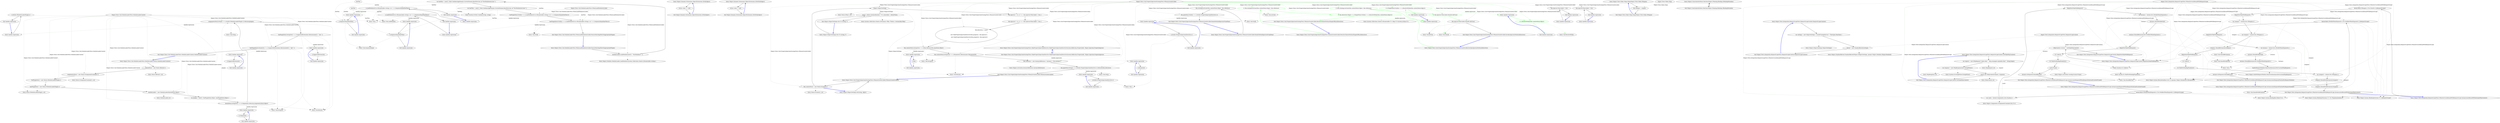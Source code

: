digraph  {
m2_45 [cluster="Unk.LoadModules", file="ModuleLoaderTests.cs", label="Entry Unk.LoadModules", span=""];
m2_49 [cluster="Unk.SequenceEqual", file="ModuleLoaderTests.cs", label="Entry Unk.SequenceEqual", span=""];
m2_25 [cluster="Unk.>", file="ModuleLoaderTests.cs", label="Entry Unk.>", span=""];
m2_14 [cluster="Mock<IModuleLoaderPlugin>.cstr", file="ModuleLoaderTests.cs", label="Entry Mock<IModuleLoaderPlugin>.cstr", span=""];
m2_15 [cluster="ModuleLoader.cstr", file="ModuleLoaderTests.cs", label="Entry ModuleLoader.cstr", span=""];
m2_39 [cluster="Ninject.Modules.ModuleLoader.LoadModules(System.Collections.Generic.IEnumerable<string>)", file="ModuleLoaderTests.cs", label="Entry Ninject.Modules.ModuleLoader.LoadModules(System.Collections.Generic.IEnumerable<string>)", span="49-49"];
m2_12 [cluster="Mock<IKernel>.cstr", file="ModuleLoaderTests.cs", label="Entry Mock<IKernel>.cstr", span=""];
m2_18 [cluster="Unk.Setup", file="ModuleLoaderTests.cs", label="Entry Unk.Setup", span=""];
m2_40 [cluster="System.IO.Path.Combine(string, string)", file="ModuleLoaderTests.cs", label="Entry System.IO.Path.Combine(string, string)", span="0-0"];
m2_16 [cluster="Unk.SetupGet", file="ModuleLoaderTests.cs", label="Entry Unk.SetupGet", span=""];
m2_13 [cluster="Mock<IComponentContainer>.cstr", file="ModuleLoaderTests.cs", label="Entry Mock<IComponentContainer>.cstr", span=""];
m2_17 [cluster="Unk.Returns", file="ModuleLoaderTests.cs", label="Entry Unk.Returns", span=""];
m2_32 [cluster="Ninject.Tests.Unit.ModuleLoaderTests.WhenLoadModulesIsCalled.PassesMatchingFilesToAppropriatePlugin()", file="ModuleLoaderTests.cs", label="Entry Ninject.Tests.Unit.ModuleLoaderTests.WhenLoadModulesIsCalled.PassesMatchingFilesToAppropriatePlugin()", span="39-39"];
m2_33 [cluster="Ninject.Tests.Unit.ModuleLoaderTests.WhenLoadModulesIsCalled.PassesMatchingFilesToAppropriatePlugin()", file="ModuleLoaderTests.cs", label="moduleLoader.LoadModules(new[] { ''TestModules/*'' })", span="41-41"];
m2_34 [cluster="Ninject.Tests.Unit.ModuleLoaderTests.WhenLoadModulesIsCalled.PassesMatchingFilesToAppropriatePlugin()", file="ModuleLoaderTests.cs", label="var fooFiles = new[] { Path.Combine(AppDomain.CurrentDomain.BaseDirectory, @''TestModules\test.foo'') }", span="43-43"];
m2_35 [cluster="Ninject.Tests.Unit.ModuleLoaderTests.WhenLoadModulesIsCalled.PassesMatchingFilesToAppropriatePlugin()", file="ModuleLoaderTests.cs", label="var barFiles = new[] { Path.Combine(AppDomain.CurrentDomain.BaseDirectory, @''TestModules\test.bar'') }", span="44-44"];
m2_36 [cluster="Ninject.Tests.Unit.ModuleLoaderTests.WhenLoadModulesIsCalled.PassesMatchingFilesToAppropriatePlugin()", file="ModuleLoaderTests.cs", label="fooPluginMock.Verify(x => x.LoadModules(It.Is<IEnumerable<string>>(e => e.SequenceEqual(fooFiles))))", span="46-46"];
m2_37 [cluster="Ninject.Tests.Unit.ModuleLoaderTests.WhenLoadModulesIsCalled.PassesMatchingFilesToAppropriatePlugin()", file="ModuleLoaderTests.cs", label="barPluginMock.Verify(x => x.LoadModules(It.Is<IEnumerable<string>>(e => e.SequenceEqual(barFiles))))", span="47-47"];
m2_38 [cluster="Ninject.Tests.Unit.ModuleLoaderTests.WhenLoadModulesIsCalled.PassesMatchingFilesToAppropriatePlugin()", file="ModuleLoaderTests.cs", label="Exit Ninject.Tests.Unit.ModuleLoaderTests.WhenLoadModulesIsCalled.PassesMatchingFilesToAppropriatePlugin()", span="39-39"];
m2_41 [cluster="Unk.Verify", file="ModuleLoaderTests.cs", label="Entry Unk.Verify", span=""];
m2_53 [cluster="lambda expression", file="ModuleLoaderTests.cs", label="Entry lambda expression", span="47-47"];
m2_19 [cluster="lambda expression", file="ModuleLoaderTests.cs", label="Entry lambda expression", span="29-29"];
m2_22 [cluster="lambda expression", file="ModuleLoaderTests.cs", label="Entry lambda expression", span="30-30"];
m2_26 [cluster="lambda expression", file="ModuleLoaderTests.cs", label="Entry lambda expression", span="31-31"];
m2_29 [cluster="lambda expression", file="ModuleLoaderTests.cs", label="Entry lambda expression", span="32-32"];
m2_20 [cluster="lambda expression", file="ModuleLoaderTests.cs", label="x.Components", span="29-29"];
m2_21 [cluster="lambda expression", file="ModuleLoaderTests.cs", label="Exit lambda expression", span="29-29"];
m2_23 [cluster="lambda expression", file="ModuleLoaderTests.cs", label="x.GetAll<IModuleLoaderPlugin>()", span="30-30"];
m2_24 [cluster="lambda expression", file="ModuleLoaderTests.cs", label="Exit lambda expression", span="30-30"];
m2_27 [cluster="lambda expression", file="ModuleLoaderTests.cs", label="x.SupportedExtensions", span="31-31"];
m2_28 [cluster="lambda expression", file="ModuleLoaderTests.cs", label="Exit lambda expression", span="31-31"];
m2_30 [cluster="lambda expression", file="ModuleLoaderTests.cs", label="x.SupportedExtensions", span="32-32"];
m2_31 [cluster="lambda expression", file="ModuleLoaderTests.cs", label="Exit lambda expression", span="32-32"];
m2_43 [cluster="lambda expression", file="ModuleLoaderTests.cs", label="x.LoadModules(It.Is<IEnumerable<string>>(e => e.SequenceEqual(fooFiles)))", span="46-46"];
m2_47 [cluster="lambda expression", file="ModuleLoaderTests.cs", label="e.SequenceEqual(fooFiles)", span="46-46"];
m2_51 [cluster="lambda expression", file="ModuleLoaderTests.cs", label="x.LoadModules(It.Is<IEnumerable<string>>(e => e.SequenceEqual(barFiles)))", span="47-47"];
m2_54 [cluster="lambda expression", file="ModuleLoaderTests.cs", label="e.SequenceEqual(barFiles)", span="47-47"];
m2_42 [cluster="lambda expression", file="ModuleLoaderTests.cs", label="Entry lambda expression", span="46-46"];
m2_50 [cluster="lambda expression", file="ModuleLoaderTests.cs", label="Entry lambda expression", span="47-47"];
m2_44 [cluster="lambda expression", file="ModuleLoaderTests.cs", label="Exit lambda expression", span="46-46"];
m2_46 [cluster="lambda expression", file="ModuleLoaderTests.cs", label="Entry lambda expression", span="46-46"];
m2_48 [cluster="lambda expression", file="ModuleLoaderTests.cs", label="Exit lambda expression", span="46-46"];
m2_52 [cluster="lambda expression", file="ModuleLoaderTests.cs", label="Exit lambda expression", span="47-47"];
m2_55 [cluster="lambda expression", file="ModuleLoaderTests.cs", label="Exit lambda expression", span="47-47"];
m2_0 [cluster="Ninject.Tests.Unit.ModuleLoaderTests.ModuleLoaderContext.ModuleLoaderContext()", file="ModuleLoaderTests.cs", label="Entry Ninject.Tests.Unit.ModuleLoaderTests.ModuleLoaderContext.ModuleLoaderContext()", span="19-19"];
m2_1 [cluster="Ninject.Tests.Unit.ModuleLoaderTests.ModuleLoaderContext.ModuleLoaderContext()", file="ModuleLoaderTests.cs", label="kernelMock = new Mock<IKernel>()", span="21-21"];
m2_2 [cluster="Ninject.Tests.Unit.ModuleLoaderTests.ModuleLoaderContext.ModuleLoaderContext()", file="ModuleLoaderTests.cs", label="componentsMock = new Mock<IComponentContainer>()", span="22-22"];
m2_3 [cluster="Ninject.Tests.Unit.ModuleLoaderTests.ModuleLoaderContext.ModuleLoaderContext()", file="ModuleLoaderTests.cs", label="fooPluginMock = new Mock<IModuleLoaderPlugin>()", span="23-23"];
m2_4 [cluster="Ninject.Tests.Unit.ModuleLoaderTests.ModuleLoaderContext.ModuleLoaderContext()", file="ModuleLoaderTests.cs", label="barPluginMock = new Mock<IModuleLoaderPlugin>()", span="24-24"];
m2_5 [cluster="Ninject.Tests.Unit.ModuleLoaderTests.ModuleLoaderContext.ModuleLoaderContext()", file="ModuleLoaderTests.cs", label="moduleLoader = new ModuleLoader(kernelMock.Object)", span="25-25"];
m2_6 [cluster="Ninject.Tests.Unit.ModuleLoaderTests.ModuleLoaderContext.ModuleLoaderContext()", file="ModuleLoaderTests.cs", label="var plugins = new[] { fooPluginMock.Object, barPluginMock.Object }", span="27-27"];
m2_7 [cluster="Ninject.Tests.Unit.ModuleLoaderTests.ModuleLoaderContext.ModuleLoaderContext()", file="ModuleLoaderTests.cs", label="kernelMock.SetupGet(x => x.Components).Returns(componentsMock.Object)", span="29-29"];
m2_8 [cluster="Ninject.Tests.Unit.ModuleLoaderTests.ModuleLoaderContext.ModuleLoaderContext()", file="ModuleLoaderTests.cs", label="componentsMock.Setup(x => x.GetAll<IModuleLoaderPlugin>()).Returns(plugins)", span="30-30"];
m2_9 [cluster="Ninject.Tests.Unit.ModuleLoaderTests.ModuleLoaderContext.ModuleLoaderContext()", file="ModuleLoaderTests.cs", label="fooPluginMock.SetupGet(x => x.SupportedExtensions).Returns(new[] { ''.foo'' })", span="31-31"];
m2_10 [cluster="Ninject.Tests.Unit.ModuleLoaderTests.ModuleLoaderContext.ModuleLoaderContext()", file="ModuleLoaderTests.cs", label="barPluginMock.SetupGet(x => x.SupportedExtensions).Returns(new[] { ''.bar'' })", span="32-32"];
m2_11 [cluster="Ninject.Tests.Unit.ModuleLoaderTests.ModuleLoaderContext.ModuleLoaderContext()", file="ModuleLoaderTests.cs", label="Exit Ninject.Tests.Unit.ModuleLoaderTests.ModuleLoaderContext.ModuleLoaderContext()", span="19-19"];
m2_56 [file="ModuleLoaderTests.cs", label="Ninject.Tests.Unit.ModuleLoaderTests.ModuleLoaderContext", span=""];
m2_57 [file="ModuleLoaderTests.cs", label="Ninject.Tests.Unit.ModuleLoaderTests.WhenLoadModulesIsCalled", span=""];
m2_58 [file="ModuleLoaderTests.cs", label=fooFiles, span=""];
m2_59 [file="ModuleLoaderTests.cs", label=barFiles, span=""];
m3_3 [cluster="Ninject.Dynamic.Extensions.ObjectExtensions.IsNull(object)", file="ModuleLoadingTests.cs", label="Entry Ninject.Dynamic.Extensions.ObjectExtensions.IsNull(object)", span="26-26"];
m3_4 [cluster="Ninject.Dynamic.Extensions.ObjectExtensions.IsNull(object)", file="ModuleLoadingTests.cs", label="return value == null;", span="28-28"];
m3_5 [cluster="Ninject.Dynamic.Extensions.ObjectExtensions.IsNull(object)", file="ModuleLoadingTests.cs", label="Exit Ninject.Dynamic.Extensions.ObjectExtensions.IsNull(object)", span="26-26"];
m3_0 [cluster="Ninject.Dynamic.Extensions.ObjectExtensions.IsNotNull(object)", file="ModuleLoadingTests.cs", label="Entry Ninject.Dynamic.Extensions.ObjectExtensions.IsNotNull(object)", span="14-14"];
m3_1 [cluster="Ninject.Dynamic.Extensions.ObjectExtensions.IsNotNull(object)", file="ModuleLoadingTests.cs", label="return value != null;", span="16-16"];
m3_2 [cluster="Ninject.Dynamic.Extensions.ObjectExtensions.IsNotNull(object)", file="ModuleLoadingTests.cs", label="Exit Ninject.Dynamic.Extensions.ObjectExtensions.IsNotNull(object)", span="14-14"];
m4_17 [cluster="Mock<IPlan>.cstr", file="NinjectSettings.cs", label="Entry Mock<IPlan>.cstr", span=""];
m4_18 [cluster="Ninject.Tests.Unit.PropertyInjectionStrategyTests.FakePropertyInjectionDirective.FakePropertyInjectionDirective(System.Reflection.PropertyInfo, Ninject.Injection.PropertyInjector)", file="NinjectSettings.cs", label="Entry Ninject.Tests.Unit.PropertyInjectionStrategyTests.FakePropertyInjectionDirective.FakePropertyInjectionDirective(System.Reflection.PropertyInfo, Ninject.Injection.PropertyInjector)", span="91-91"];
m4_67 [cluster="Ninject.Tests.Unit.PropertyInjectionStrategyTests.FakePropertyInjectionDirective.FakePropertyInjectionDirective(System.Reflection.PropertyInfo, Ninject.Injection.PropertyInjector)", file="NinjectSettings.cs", label="Exit Ninject.Tests.Unit.PropertyInjectionStrategyTests.FakePropertyInjectionDirective.FakePropertyInjectionDirective(System.Reflection.PropertyInfo, Ninject.Injection.PropertyInjector)", span="91-91"];
m4_0 [cluster="Ninject.NinjectSettings.Get<T>(string, T)", file="NinjectSettings.cs", label="Entry Ninject.NinjectSettings.Get<T>(string, T)", span="89-89"];
m4_1 [cluster="Ninject.NinjectSettings.Get<T>(string, T)", file="NinjectSettings.cs", label="return _values.ContainsKey(key) ? (T)_values[key] : defaultValue;", span="91-91"];
m4_2 [cluster="Ninject.NinjectSettings.Get<T>(string, T)", file="NinjectSettings.cs", label="Exit Ninject.NinjectSettings.Get<T>(string, T)", span="89-89"];
m4_16 [cluster="Mock<IContext>.cstr", file="NinjectSettings.cs", label="Entry Mock<IContext>.cstr", span=""];
m4_65 [cluster="Unk.Should", file="NinjectSettings.cs", label="Entry Unk.Should", span=""];
m4_3 [cluster="System.Collections.Generic.Dictionary<TKey, TValue>.ContainsKey(TKey)", file="NinjectSettings.cs", label="Entry System.Collections.Generic.Dictionary<TKey, TValue>.ContainsKey(TKey)", span="0-0"];
m4_38 [cluster="Unk.>", file="NinjectSettings.cs", label="Entry Unk.>", span=""];
m4_39 [cluster="Ninject.Tests.Unit.PropertyInjectionStrategyTests.WhenActivateIsCalled.ReadsMethodInjectorsFromPlan()", file="NinjectSettings.cs", label="Entry Ninject.Tests.Unit.PropertyInjectionStrategyTests.WhenActivateIsCalled.ReadsMethodInjectorsFromPlan()", span="63-63"];
m4_40 [cluster="Ninject.Tests.Unit.PropertyInjectionStrategyTests.WhenActivateIsCalled.ReadsMethodInjectorsFromPlan()", file="NinjectSettings.cs", label="this.strategy.Activate(this.contextMock.Object, this.reference)", span="65-65"];
m4_41 [cluster="Ninject.Tests.Unit.PropertyInjectionStrategyTests.WhenActivateIsCalled.ReadsMethodInjectorsFromPlan()", file="NinjectSettings.cs", label="this.planMock.Verify(x => x.GetAll<PropertyInjectionDirective>())", span="67-67"];
m4_42 [cluster="Ninject.Tests.Unit.PropertyInjectionStrategyTests.WhenActivateIsCalled.ReadsMethodInjectorsFromPlan()", file="NinjectSettings.cs", label="Exit Ninject.Tests.Unit.PropertyInjectionStrategyTests.WhenActivateIsCalled.ReadsMethodInjectorsFromPlan()", span="63-63"];
m4_52 [cluster="System.Collections.Generic.IEnumerable<T>.Map<T>(System.Action<T>)", file="NinjectSettings.cs", label="Entry System.Collections.Generic.IEnumerable<T>.Map<T>(System.Action<T>)", span="8-8"];
m4_4 [cluster="Ninject.NinjectSettings.Set(string, object)", file="NinjectSettings.cs", label="Entry Ninject.NinjectSettings.Set(string, object)", span="99-99"];
m4_5 [cluster="Ninject.Tests.Unit.PropertyInjectionStrategyTests.WhenActivateIsCalled.WhenActivateIsCalled()", file="NinjectSettings.cs", label="Entry Ninject.Tests.Unit.PropertyInjectionStrategyTests.WhenActivateIsCalled.WhenActivateIsCalled()", span="41-41"];
m4_6 [cluster="Ninject.Tests.Unit.PropertyInjectionStrategyTests.WhenActivateIsCalled.WhenActivateIsCalled()", file="NinjectSettings.cs", label="this.contextMock = new Mock<IContext>()", span="43-43"];
m4_43 [cluster="Unk.Activate", file="NinjectSettings.cs", label="Entry Unk.Activate", span=""];
m4_22 [cluster="Unk.Setup", file="NinjectSettings.cs", label="Entry Unk.Setup", span=""];
m4_19 [cluster="Unk.SetupGet", file="NinjectSettings.cs", label="Entry Unk.SetupGet", span=""];
m4_21 [cluster="Ninject.Activation.InstanceReference.InstanceReference()", file="NinjectSettings.cs", label="Entry Ninject.Activation.InstanceReference.InstanceReference()", span="16-16"];
m4_45 [cluster="lambda expression", file="NinjectSettings.cs", label="Entry lambda expression", span="67-67"];
m4_53 [cluster="lambda expression", file="NinjectSettings.cs", label="Entry lambda expression", span="75-75"];
m4_54 [cluster="lambda expression", color=green, community=0, file="NinjectSettings.cs", label="0: d.TargetMock.Verify(x => x.ResolveWithin(this.contextMock.Object))", span="75-75"];
m4_55 [cluster="lambda expression", file="NinjectSettings.cs", label="Exit lambda expression", span="75-75"];
m4_56 [cluster="lambda expression", file="NinjectSettings.cs", label="Entry lambda expression", span="75-75"];
m4_57 [cluster="lambda expression", color=green, community=0, file="NinjectSettings.cs", label="0: x.ResolveWithin(this.contextMock.Object)", span="75-75"];
m4_58 [cluster="lambda expression", file="NinjectSettings.cs", label="Exit lambda expression", span="75-75"];
m4_24 [cluster="lambda expression", file="NinjectSettings.cs", label="this.injector1WasCalled = true", span="45-45"];
m4_27 [cluster="lambda expression", file="NinjectSettings.cs", label="this.injector2WasCalled = true", span="46-46"];
m4_23 [cluster="lambda expression", file="NinjectSettings.cs", label="Entry lambda expression", span="45-45"];
m4_25 [cluster="lambda expression", file="NinjectSettings.cs", label="Exit lambda expression", span="45-45"];
m4_26 [cluster="lambda expression", file="NinjectSettings.cs", label="Entry lambda expression", span="46-46"];
m4_28 [cluster="lambda expression", file="NinjectSettings.cs", label="Exit lambda expression", span="46-46"];
m4_29 [cluster="lambda expression", file="NinjectSettings.cs", label="Entry lambda expression", span="54-54"];
m4_32 [cluster="lambda expression", file="NinjectSettings.cs", label="Entry lambda expression", span="55-55"];
m4_35 [cluster="lambda expression", file="NinjectSettings.cs", label="Entry lambda expression", span="59-59"];
m4_31 [cluster="lambda expression", file="NinjectSettings.cs", label="Exit lambda expression", span="54-54"];
m4_30 [cluster="lambda expression", file="NinjectSettings.cs", label="x.Plan", span="54-54"];
m4_34 [cluster="lambda expression", file="NinjectSettings.cs", label="Exit lambda expression", span="55-55"];
m4_33 [cluster="lambda expression", file="NinjectSettings.cs", label="x.Parameters", span="55-55"];
m4_37 [cluster="lambda expression", file="NinjectSettings.cs", label="Exit lambda expression", span="59-59"];
m4_36 [cluster="lambda expression", file="NinjectSettings.cs", label="x.GetAll<PropertyInjectionDirective>()", span="59-59"];
m4_46 [cluster="lambda expression", file="NinjectSettings.cs", label="x.GetAll<PropertyInjectionDirective>()", span="67-67"];
m4_47 [cluster="lambda expression", file="NinjectSettings.cs", label="Exit lambda expression", span="67-67"];
m4_48 [cluster="Ninject.Tests.Unit.PropertyInjectionStrategyTests.WhenActivateIsCalled.ResolvesValuesForEachTargetOfEachDirective()", file="NinjectSettings.cs", label="Entry Ninject.Tests.Unit.PropertyInjectionStrategyTests.WhenActivateIsCalled.ResolvesValuesForEachTargetOfEachDirective()", span="71-71"];
m4_49 [cluster="Ninject.Tests.Unit.PropertyInjectionStrategyTests.WhenActivateIsCalled.ResolvesValuesForEachTargetOfEachDirective()", color=green, community=0, file="NinjectSettings.cs", label="0: this.strategy.Activate(this.contextMock.Object, this.reference)", span="73-73"];
m4_50 [cluster="Ninject.Tests.Unit.PropertyInjectionStrategyTests.WhenActivateIsCalled.ResolvesValuesForEachTargetOfEachDirective()", color=green, community=0, file="NinjectSettings.cs", label="0: this.directives.Map(d => d.TargetMock.Verify(x => x.ResolveWithin(this.contextMock.Object)))", span="75-75"];
m4_51 [cluster="Ninject.Tests.Unit.PropertyInjectionStrategyTests.WhenActivateIsCalled.ResolvesValuesForEachTargetOfEachDirective()", file="NinjectSettings.cs", label="Exit Ninject.Tests.Unit.PropertyInjectionStrategyTests.WhenActivateIsCalled.ResolvesValuesForEachTargetOfEachDirective()", span="71-71"];
m4_66 [cluster="Unk.BeTrue", file="NinjectSettings.cs", label="Entry Unk.BeTrue", span=""];
m4_20 [cluster="Unk.Returns", file="NinjectSettings.cs", label="Entry Unk.Returns", span=""];
m4_60 [cluster="Ninject.Tests.Unit.PropertyInjectionStrategyTests.WhenActivateIsCalled.InvokesInjectorsForEachDirective()", file="NinjectSettings.cs", label="Entry Ninject.Tests.Unit.PropertyInjectionStrategyTests.WhenActivateIsCalled.InvokesInjectorsForEachDirective()", span="79-79"];
m4_61 [cluster="Ninject.Tests.Unit.PropertyInjectionStrategyTests.WhenActivateIsCalled.InvokesInjectorsForEachDirective()", color=green, community=0, file="NinjectSettings.cs", label="0: this.strategy.Activate(this.contextMock.Object, this.reference)", span="81-81"];
m4_62 [cluster="Ninject.Tests.Unit.PropertyInjectionStrategyTests.WhenActivateIsCalled.InvokesInjectorsForEachDirective()", color=green, community=0, file="NinjectSettings.cs", label="0: this.injector1WasCalled.Should().BeTrue()", span="82-82"];
m4_63 [cluster="Ninject.Tests.Unit.PropertyInjectionStrategyTests.WhenActivateIsCalled.InvokesInjectorsForEachDirective()", file="NinjectSettings.cs", label="this.injector2WasCalled.Should().BeTrue()", span="83-83"];
m4_64 [cluster="Ninject.Tests.Unit.PropertyInjectionStrategyTests.WhenActivateIsCalled.InvokesInjectorsForEachDirective()", file="NinjectSettings.cs", label="Exit Ninject.Tests.Unit.PropertyInjectionStrategyTests.WhenActivateIsCalled.InvokesInjectorsForEachDirective()", span="79-79"];
m4_59 [cluster="Unk.ResolveWithin", file="NinjectSettings.cs", label="Entry Unk.ResolveWithin", span=""];
m4_44 [cluster="Unk.Verify", file="NinjectSettings.cs", label="Entry Unk.Verify", span=""];
m4_7 [cluster="Ninject.Tests.Unit.PropertyInjectionStrategyTests.WhenActivateIsCalled.WhenActivateIsCalled()", file="NinjectSettings.cs", label="Ninject.NinjectSettings", span=""];
m4_8 [cluster="Ninject.Tests.Unit.PropertyInjectionStrategyTests.WhenActivateIsCalled.WhenActivateIsCalled()", file="NinjectSettings.cs", label="this.injector1 = (x, y) => { this.injector1WasCalled = true; }", span="45-45"];
m4_9 [cluster="Ninject.Tests.Unit.PropertyInjectionStrategyTests.WhenActivateIsCalled.WhenActivateIsCalled()", file="NinjectSettings.cs", label="this.injector2 = (x, y) => { this.injector2WasCalled = true; }", span="46-46"];
m4_10 [cluster="Ninject.Tests.Unit.PropertyInjectionStrategyTests.WhenActivateIsCalled.WhenActivateIsCalled()", file="NinjectSettings.cs", label="this.directives = new[]\r\n            {\r\n                new FakePropertyInjectionDirective(this.property1, this.injector1),\r\n                new FakePropertyInjectionDirective(this.property2, this.injector2)\r\n            }", span="48-52"];
m4_11 [cluster="Ninject.Tests.Unit.PropertyInjectionStrategyTests.WhenActivateIsCalled.WhenActivateIsCalled()", file="NinjectSettings.cs", label="this.contextMock.SetupGet(x => x.Plan).Returns(this.planMock.Object)", span="54-54"];
m4_12 [cluster="Ninject.Tests.Unit.PropertyInjectionStrategyTests.WhenActivateIsCalled.WhenActivateIsCalled()", file="NinjectSettings.cs", label="this.contextMock.SetupGet(x => x.Parameters).Returns(new IParameter[0])", span="55-55"];
m4_13 [cluster="Ninject.Tests.Unit.PropertyInjectionStrategyTests.WhenActivateIsCalled.WhenActivateIsCalled()", file="NinjectSettings.cs", label="this.reference = new InstanceReference { Instance = this.instance }", span="57-57"];
m4_14 [cluster="Ninject.Tests.Unit.PropertyInjectionStrategyTests.WhenActivateIsCalled.WhenActivateIsCalled()", file="NinjectSettings.cs", label="this.planMock.Setup(x => x.GetAll<PropertyInjectionDirective>()).Returns(this.directives)", span="59-59"];
m4_15 [cluster="Ninject.Tests.Unit.PropertyInjectionStrategyTests.WhenActivateIsCalled.WhenActivateIsCalled()", file="NinjectSettings.cs", label="Exit Ninject.Tests.Unit.PropertyInjectionStrategyTests.WhenActivateIsCalled.WhenActivateIsCalled()", span="41-41"];
m4_74 [file="NinjectSettings.cs", label="Ninject.Tests.Unit.PropertyInjectionStrategyTests.WhenActivateIsCalled", span=""];
m5_0 [cluster="Ninject.Tests.Fakes.Ninja.Ninja(Ninject.Tests.Fakes.IWeapon)", file="PropertyInjectionSelectorTests.cs", label="Entry Ninject.Tests.Fakes.Ninja.Ninja(Ninject.Tests.Fakes.IWeapon)", span="10-10"];
m5_1 [cluster="Ninject.Tests.Fakes.Ninja.Ninja(Ninject.Tests.Fakes.IWeapon)", file="PropertyInjectionSelectorTests.cs", label="this.Weapon = weapon", span="12-12"];
m5_2 [cluster="Ninject.Tests.Fakes.Ninja.Ninja(Ninject.Tests.Fakes.IWeapon)", file="PropertyInjectionSelectorTests.cs", label="Exit Ninject.Tests.Fakes.Ninja.Ninja(Ninject.Tests.Fakes.IWeapon)", span="10-10"];
m5_3 [file="PropertyInjectionSelectorTests.cs", label="Ninject.Tests.Fakes.Ninja", span=""];
m6_0 [cluster="Ninject.ConstraintAttribute.Matches(Ninject.Planning.Bindings.IBindingMetadata)", file="PropertyInjectionTests.cs", label="Entry Ninject.ConstraintAttribute.Matches(Ninject.Planning.Bindings.IBindingMetadata)", span="9-9"];
m6_1 [cluster="Ninject.ConstraintAttribute.Matches(Ninject.Planning.Bindings.IBindingMetadata)", file="PropertyInjectionTests.cs", label="Exit Ninject.ConstraintAttribute.Matches(Ninject.Planning.Bindings.IBindingMetadata)", span="9-9"];
m7_0 [cluster="Ninject.Tests.Integration.RequestScopeTests.RequestScopeContext.RequestScopeContext()", file="RequestScopeTests.cs", label="Entry Ninject.Tests.Integration.RequestScopeTests.RequestScopeContext.RequestScopeContext()", span="15-15"];
m7_1 [cluster="Ninject.Tests.Integration.RequestScopeTests.RequestScopeContext.RequestScopeContext()", file="RequestScopeTests.cs", label="var settings = new NinjectSettings { CachePruningInterval = TimeSpan.MaxValue }", span="17-17"];
m7_2 [cluster="Ninject.Tests.Integration.RequestScopeTests.RequestScopeContext.RequestScopeContext()", file="RequestScopeTests.cs", label="kernel = new StandardKernel(settings)", span="18-18"];
m7_3 [cluster="Ninject.Tests.Integration.RequestScopeTests.RequestScopeContext.RequestScopeContext()", file="RequestScopeTests.cs", label="Exit Ninject.Tests.Integration.RequestScopeTests.RequestScopeContext.RequestScopeContext()", span="15-15"];
m7_66 [cluster="Ninject.OnePerRequestModule.DeactivateInstancesForCurrentHttpRequest()", file="RequestScopeTests.cs", label="Entry Ninject.OnePerRequestModule.DeactivateInstancesForCurrentHttpRequest()", span="59-59"];
m7_17 [cluster="HttpContext.cstr", file="RequestScopeTests.cs", label="Entry HttpContext.cstr", span=""];
m7_9 [cluster="Ninject.Tests.Integration.RequestScopeTests.RequestScopeContext.GetFakeHttpContext()", file="RequestScopeTests.cs", label="Entry Ninject.Tests.Integration.RequestScopeTests.RequestScopeContext.GetFakeHttpContext()", span="26-26"];
m7_10 [cluster="Ninject.Tests.Integration.RequestScopeTests.RequestScopeContext.GetFakeHttpContext()", file="RequestScopeTests.cs", label="var request = new HttpRequest(''index.html'', ''http://example.org/index.html'', String.Empty)", span="28-28"];
m7_11 [cluster="Ninject.Tests.Integration.RequestScopeTests.RequestScopeContext.GetFakeHttpContext()", file="RequestScopeTests.cs", label="var response = new HttpResponse(new StringWriter())", span="29-29"];
m7_12 [cluster="Ninject.Tests.Integration.RequestScopeTests.RequestScopeContext.GetFakeHttpContext()", file="RequestScopeTests.cs", label="return new HttpContext(request, response);", span="30-30"];
m7_13 [cluster="Ninject.Tests.Integration.RequestScopeTests.RequestScopeContext.GetFakeHttpContext()", file="RequestScopeTests.cs", label="Exit Ninject.Tests.Integration.RequestScopeTests.RequestScopeContext.GetFakeHttpContext()", span="26-26"];
m7_39 [cluster="Ninject.Tests.Integration.RequestScopeTests.WhenServiceIsBoundWithRequestScope.InstancesAreDisposedWhenRequestEndsAndCacheIsPruned()", file="RequestScopeTests.cs", label="Entry Ninject.Tests.Integration.RequestScopeTests.WhenServiceIsBoundWithRequestScope.InstancesAreDisposedWhenRequestEndsAndCacheIsPruned()", span="60-60"];
m7_40 [cluster="Ninject.Tests.Integration.RequestScopeTests.WhenServiceIsBoundWithRequestScope.InstancesAreDisposedWhenRequestEndsAndCacheIsPruned()", file="RequestScopeTests.cs", label="kernel.Bind<INotifyWhenDisposed>().To<NotifiesWhenDisposed>().InRequestScope()", span="62-62"];
m7_41 [cluster="Ninject.Tests.Integration.RequestScopeTests.WhenServiceIsBoundWithRequestScope.InstancesAreDisposedWhenRequestEndsAndCacheIsPruned()", file="RequestScopeTests.cs", label="var cache = kernel.Components.Get<ICache>()", span="63-63"];
m7_42 [cluster="Ninject.Tests.Integration.RequestScopeTests.WhenServiceIsBoundWithRequestScope.InstancesAreDisposedWhenRequestEndsAndCacheIsPruned()", file="RequestScopeTests.cs", label="BeginNewFakeWebRequest()", span="65-65"];
m7_49 [cluster="Ninject.Tests.Integration.RequestScopeTests.WhenServiceIsBoundWithRequestScope.InstancesAreDisposedWhenRequestEndsAndCacheIsPruned()", file="RequestScopeTests.cs", label="cache.Prune()", span="77-77"];
m7_43 [cluster="Ninject.Tests.Integration.RequestScopeTests.WhenServiceIsBoundWithRequestScope.InstancesAreDisposedWhenRequestEndsAndCacheIsPruned()", file="RequestScopeTests.cs", label="var instance = kernel.Get<INotifyWhenDisposed>()", span="67-67"];
m7_44 [cluster="Ninject.Tests.Integration.RequestScopeTests.WhenServiceIsBoundWithRequestScope.InstancesAreDisposedWhenRequestEndsAndCacheIsPruned()", file="RequestScopeTests.cs", label="instance.ShouldNotBeNull()", span="69-69"];
m7_45 [cluster="Ninject.Tests.Integration.RequestScopeTests.WhenServiceIsBoundWithRequestScope.InstancesAreDisposedWhenRequestEndsAndCacheIsPruned()", file="RequestScopeTests.cs", label="instance.ShouldBeInstanceOf<NotifiesWhenDisposed>()", span="70-70"];
m7_50 [cluster="Ninject.Tests.Integration.RequestScopeTests.WhenServiceIsBoundWithRequestScope.InstancesAreDisposedWhenRequestEndsAndCacheIsPruned()", file="RequestScopeTests.cs", label="instance.IsDisposed.ShouldBeTrue()", span="79-79"];
m7_46 [cluster="Ninject.Tests.Integration.RequestScopeTests.WhenServiceIsBoundWithRequestScope.InstancesAreDisposedWhenRequestEndsAndCacheIsPruned()", file="RequestScopeTests.cs", label="BeginNewFakeWebRequest()", span="72-72"];
m7_47 [cluster="Ninject.Tests.Integration.RequestScopeTests.WhenServiceIsBoundWithRequestScope.InstancesAreDisposedWhenRequestEndsAndCacheIsPruned()", file="RequestScopeTests.cs", label="GC.Collect()", span="74-74"];
m7_48 [cluster="Ninject.Tests.Integration.RequestScopeTests.WhenServiceIsBoundWithRequestScope.InstancesAreDisposedWhenRequestEndsAndCacheIsPruned()", file="RequestScopeTests.cs", label="GC.WaitForPendingFinalizers()", span="75-75"];
m7_51 [cluster="Ninject.Tests.Integration.RequestScopeTests.WhenServiceIsBoundWithRequestScope.InstancesAreDisposedWhenRequestEndsAndCacheIsPruned()", file="RequestScopeTests.cs", label="Exit Ninject.Tests.Integration.RequestScopeTests.WhenServiceIsBoundWithRequestScope.InstancesAreDisposedWhenRequestEndsAndCacheIsPruned()", span="60-60"];
m7_54 [cluster="Unk.>", file="RequestScopeTests.cs", label="Entry Unk.>", span=""];
m7_33 [cluster="Ninject.Syntax.IBindingInSyntax<T>.InRequestScope()", file="RequestScopeTests.cs", label="Entry Ninject.Syntax.IBindingInSyntax<T>.InRequestScope()", span="183-183"];
m7_52 [cluster="Ninject.Components.IComponentContainer.Get<T>()", file="RequestScopeTests.cs", label="Entry Ninject.Components.IComponentContainer.Get<T>()", span="52-52"];
m7_31 [cluster="Ninject.Syntax.BindingRoot.Bind<T>()", file="RequestScopeTests.cs", label="Entry Ninject.Syntax.BindingRoot.Bind<T>()", span="27-27"];
m7_53 [cluster="Unk.ShouldNotBeNull", file="RequestScopeTests.cs", label="Entry Unk.ShouldNotBeNull", span=""];
m7_14 [cluster="HttpRequest.cstr", file="RequestScopeTests.cs", label="Entry HttpRequest.cstr", span=""];
m7_32 [cluster="Ninject.Syntax.IBindingToSyntax<T>.To<TImplementation>()", file="RequestScopeTests.cs", label="Entry Ninject.Syntax.IBindingToSyntax<T>.To<TImplementation>()", span="40-40"];
m7_15 [cluster="HttpResponse.cstr", file="RequestScopeTests.cs", label="Entry HttpResponse.cstr", span=""];
m7_57 [cluster="Ninject.Tests.Integration.RequestScopeTests.WhenServiceIsBoundWithRequestScope.InstancesAreDisposedViaOnePerRequestModule()", file="RequestScopeTests.cs", label="Entry Ninject.Tests.Integration.RequestScopeTests.WhenServiceIsBoundWithRequestScope.InstancesAreDisposedViaOnePerRequestModule()", span="83-83"];
m7_58 [cluster="Ninject.Tests.Integration.RequestScopeTests.WhenServiceIsBoundWithRequestScope.InstancesAreDisposedViaOnePerRequestModule()", file="RequestScopeTests.cs", label="kernel.Bind<INotifyWhenDisposed>().To<NotifiesWhenDisposed>().InRequestScope()", span="85-85"];
m7_59 [cluster="Ninject.Tests.Integration.RequestScopeTests.WhenServiceIsBoundWithRequestScope.InstancesAreDisposedViaOnePerRequestModule()", file="RequestScopeTests.cs", label="BeginNewFakeWebRequest()", span="87-87"];
m7_60 [cluster="Ninject.Tests.Integration.RequestScopeTests.WhenServiceIsBoundWithRequestScope.InstancesAreDisposedViaOnePerRequestModule()", file="RequestScopeTests.cs", label="var instance = kernel.Get<INotifyWhenDisposed>()", span="89-89"];
m7_61 [cluster="Ninject.Tests.Integration.RequestScopeTests.WhenServiceIsBoundWithRequestScope.InstancesAreDisposedViaOnePerRequestModule()", file="RequestScopeTests.cs", label="instance.ShouldNotBeNull()", span="91-91"];
m7_62 [cluster="Ninject.Tests.Integration.RequestScopeTests.WhenServiceIsBoundWithRequestScope.InstancesAreDisposedViaOnePerRequestModule()", file="RequestScopeTests.cs", label="instance.ShouldBeInstanceOf<NotifiesWhenDisposed>()", span="92-92"];
m7_64 [cluster="Ninject.Tests.Integration.RequestScopeTests.WhenServiceIsBoundWithRequestScope.InstancesAreDisposedViaOnePerRequestModule()", file="RequestScopeTests.cs", label="instance.IsDisposed.ShouldBeTrue()", span="96-96"];
m7_63 [cluster="Ninject.Tests.Integration.RequestScopeTests.WhenServiceIsBoundWithRequestScope.InstancesAreDisposedViaOnePerRequestModule()", file="RequestScopeTests.cs", label="OnePerRequestModule.DeactivateInstancesForCurrentHttpRequest()", span="94-94"];
m7_65 [cluster="Ninject.Tests.Integration.RequestScopeTests.WhenServiceIsBoundWithRequestScope.InstancesAreDisposedViaOnePerRequestModule()", file="RequestScopeTests.cs", label="Exit Ninject.Tests.Integration.RequestScopeTests.WhenServiceIsBoundWithRequestScope.InstancesAreDisposedViaOnePerRequestModule()", span="83-83"];
m7_5 [cluster="Ninject.StandardKernel.StandardKernel(Ninject.INinjectSettings, params Ninject.Modules.INinjectModule[])", file="RequestScopeTests.cs", label="Entry Ninject.StandardKernel.StandardKernel(Ninject.INinjectSettings, params Ninject.Modules.INinjectModule[])", span="43-43"];
m7_34 [cluster="Ninject.Syntax.IResolutionRoot.Get<T>(params Ninject.Parameters.IParameter[])", file="RequestScopeTests.cs", label="Entry Ninject.Syntax.IResolutionRoot.Get<T>(params Ninject.Parameters.IParameter[])", span="34-34"];
m7_35 [cluster="Unk.ShouldBeSameAs", file="RequestScopeTests.cs", label="Entry Unk.ShouldBeSameAs", span=""];
m7_38 [cluster="Unk.ShouldNotBeSameAs", file="RequestScopeTests.cs", label="Entry Unk.ShouldNotBeSameAs", span=""];
m7_37 [cluster="System.GC.WaitForPendingFinalizers()", file="RequestScopeTests.cs", label="Entry System.GC.WaitForPendingFinalizers()", span="0-0"];
m7_36 [cluster="System.GC.Collect()", file="RequestScopeTests.cs", label="Entry System.GC.Collect()", span="0-0"];
m7_18 [cluster="Ninject.Tests.Integration.RequestScopeTests.WhenServiceIsBoundWithRequestScope.InstancesAreReusedWithinSameHttpContext()", file="RequestScopeTests.cs", label="Entry Ninject.Tests.Integration.RequestScopeTests.WhenServiceIsBoundWithRequestScope.InstancesAreReusedWithinSameHttpContext()", span="37-37"];
m7_19 [cluster="Ninject.Tests.Integration.RequestScopeTests.WhenServiceIsBoundWithRequestScope.InstancesAreReusedWithinSameHttpContext()", file="RequestScopeTests.cs", label="kernel.Bind<IWeapon>().To<Sword>().InRequestScope()", span="39-39"];
m7_20 [cluster="Ninject.Tests.Integration.RequestScopeTests.WhenServiceIsBoundWithRequestScope.InstancesAreReusedWithinSameHttpContext()", file="RequestScopeTests.cs", label="BeginNewFakeWebRequest()", span="41-41"];
m7_21 [cluster="Ninject.Tests.Integration.RequestScopeTests.WhenServiceIsBoundWithRequestScope.InstancesAreReusedWithinSameHttpContext()", file="RequestScopeTests.cs", label="var weapon1 = kernel.Get<IWeapon>()", span="43-43"];
m7_22 [cluster="Ninject.Tests.Integration.RequestScopeTests.WhenServiceIsBoundWithRequestScope.InstancesAreReusedWithinSameHttpContext()", file="RequestScopeTests.cs", label="var weapon2 = kernel.Get<IWeapon>()", span="44-44"];
m7_23 [cluster="Ninject.Tests.Integration.RequestScopeTests.WhenServiceIsBoundWithRequestScope.InstancesAreReusedWithinSameHttpContext()", file="RequestScopeTests.cs", label="weapon1.ShouldBeSameAs(weapon2)", span="46-46"];
m7_28 [cluster="Ninject.Tests.Integration.RequestScopeTests.WhenServiceIsBoundWithRequestScope.InstancesAreReusedWithinSameHttpContext()", file="RequestScopeTests.cs", label="weapon3.ShouldNotBeSameAs(weapon1)", span="55-55"];
m7_29 [cluster="Ninject.Tests.Integration.RequestScopeTests.WhenServiceIsBoundWithRequestScope.InstancesAreReusedWithinSameHttpContext()", file="RequestScopeTests.cs", label="weapon3.ShouldNotBeSameAs(weapon2)", span="56-56"];
m7_24 [cluster="Ninject.Tests.Integration.RequestScopeTests.WhenServiceIsBoundWithRequestScope.InstancesAreReusedWithinSameHttpContext()", file="RequestScopeTests.cs", label="BeginNewFakeWebRequest()", span="48-48"];
m7_25 [cluster="Ninject.Tests.Integration.RequestScopeTests.WhenServiceIsBoundWithRequestScope.InstancesAreReusedWithinSameHttpContext()", file="RequestScopeTests.cs", label="GC.Collect()", span="50-50"];
m7_26 [cluster="Ninject.Tests.Integration.RequestScopeTests.WhenServiceIsBoundWithRequestScope.InstancesAreReusedWithinSameHttpContext()", file="RequestScopeTests.cs", label="GC.WaitForPendingFinalizers()", span="51-51"];
m7_27 [cluster="Ninject.Tests.Integration.RequestScopeTests.WhenServiceIsBoundWithRequestScope.InstancesAreReusedWithinSameHttpContext()", file="RequestScopeTests.cs", label="var weapon3 = kernel.Get<IWeapon>()", span="53-53"];
m7_30 [cluster="Ninject.Tests.Integration.RequestScopeTests.WhenServiceIsBoundWithRequestScope.InstancesAreReusedWithinSameHttpContext()", file="RequestScopeTests.cs", label="Exit Ninject.Tests.Integration.RequestScopeTests.WhenServiceIsBoundWithRequestScope.InstancesAreReusedWithinSameHttpContext()", span="37-37"];
m7_16 [cluster="System.IO.StringWriter.StringWriter()", file="RequestScopeTests.cs", label="Entry System.IO.StringWriter.StringWriter()", span="0-0"];
m7_56 [cluster="Unk.ShouldBeTrue", file="RequestScopeTests.cs", label="Entry Unk.ShouldBeTrue", span=""];
m7_4 [cluster="Ninject.NinjectSettings.NinjectSettings()", file="RequestScopeTests.cs", label="Entry Ninject.NinjectSettings.NinjectSettings()", span="19-19"];
m7_55 [cluster="Ninject.Activation.Caching.ICache.Prune()", file="RequestScopeTests.cs", label="Entry Ninject.Activation.Caching.ICache.Prune()", span="50-50"];
m7_6 [cluster="Ninject.Tests.Integration.RequestScopeTests.RequestScopeContext.BeginNewFakeWebRequest()", file="RequestScopeTests.cs", label="Entry Ninject.Tests.Integration.RequestScopeTests.RequestScopeContext.BeginNewFakeWebRequest()", span="21-21"];
m7_7 [cluster="Ninject.Tests.Integration.RequestScopeTests.RequestScopeContext.BeginNewFakeWebRequest()", file="RequestScopeTests.cs", label="HttpContext.Current = GetFakeHttpContext()", span="23-23"];
m7_8 [cluster="Ninject.Tests.Integration.RequestScopeTests.RequestScopeContext.BeginNewFakeWebRequest()", file="RequestScopeTests.cs", label="Exit Ninject.Tests.Integration.RequestScopeTests.RequestScopeContext.BeginNewFakeWebRequest()", span="21-21"];
m7_67 [file="RequestScopeTests.cs", label="Ninject.Tests.Integration.RequestScopeTests.RequestScopeContext", span=""];
m7_68 [file="RequestScopeTests.cs", label="Ninject.Tests.Integration.RequestScopeTests.WhenServiceIsBoundWithRequestScope", span=""];
m2_32 -> m2_33  [key=0, style=solid];
m2_33 -> m2_34  [key=0, style=solid];
m2_33 -> m2_39  [key=2, style=dotted];
m2_34 -> m2_35  [key=0, style=solid];
m2_34 -> m2_40  [key=2, style=dotted];
m2_34 -> m2_36  [color=darkseagreen4, key=1, label=fooFiles, style=dashed];
m2_34 -> m2_43  [color=darkseagreen4, key=1, label=fooFiles, style=dashed];
m2_34 -> m2_47  [color=darkseagreen4, key=1, label=fooFiles, style=dashed];
m2_35 -> m2_36  [key=0, style=solid];
m2_35 -> m2_40  [key=2, style=dotted];
m2_35 -> m2_37  [color=darkseagreen4, key=1, label=barFiles, style=dashed];
m2_35 -> m2_51  [color=darkseagreen4, key=1, label=barFiles, style=dashed];
m2_35 -> m2_54  [color=darkseagreen4, key=1, label=barFiles, style=dashed];
m2_36 -> m2_37  [key=0, style=solid];
m2_36 -> m2_41  [key=2, style=dotted];
m2_36 -> m2_42  [color=darkseagreen4, key=1, label="lambda expression", style=dashed];
m2_37 -> m2_38  [key=0, style=solid];
m2_37 -> m2_41  [key=2, style=dotted];
m2_37 -> m2_50  [color=darkseagreen4, key=1, label="lambda expression", style=dashed];
m2_38 -> m2_32  [color=blue, key=0, style=bold];
m2_53 -> m2_54  [key=0, style=solid];
m2_19 -> m2_20  [key=0, style=solid];
m2_22 -> m2_23  [key=0, style=solid];
m2_26 -> m2_27  [key=0, style=solid];
m2_29 -> m2_30  [key=0, style=solid];
m2_20 -> m2_21  [key=0, style=solid];
m2_21 -> m2_19  [color=blue, key=0, style=bold];
m2_23 -> m2_24  [key=0, style=solid];
m2_23 -> m2_25  [key=2, style=dotted];
m2_24 -> m2_22  [color=blue, key=0, style=bold];
m2_27 -> m2_28  [key=0, style=solid];
m2_28 -> m2_26  [color=blue, key=0, style=bold];
m2_30 -> m2_31  [key=0, style=solid];
m2_31 -> m2_29  [color=blue, key=0, style=bold];
m2_43 -> m2_44  [key=0, style=solid];
m2_43 -> m2_25  [key=2, style=dotted];
m2_43 -> m2_45  [key=2, style=dotted];
m2_43 -> m2_46  [color=darkseagreen4, key=1, label="lambda expression", style=dashed];
m2_47 -> m2_48  [key=0, style=solid];
m2_47 -> m2_49  [key=2, style=dotted];
m2_51 -> m2_52  [key=0, style=solid];
m2_51 -> m2_25  [key=2, style=dotted];
m2_51 -> m2_45  [key=2, style=dotted];
m2_51 -> m2_53  [color=darkseagreen4, key=1, label="lambda expression", style=dashed];
m2_54 -> m2_55  [key=0, style=solid];
m2_54 -> m2_49  [key=2, style=dotted];
m2_42 -> m2_43  [key=0, style=solid];
m2_50 -> m2_51  [key=0, style=solid];
m2_44 -> m2_42  [color=blue, key=0, style=bold];
m2_46 -> m2_47  [key=0, style=solid];
m2_48 -> m2_46  [color=blue, key=0, style=bold];
m2_52 -> m2_50  [color=blue, key=0, style=bold];
m2_55 -> m2_53  [color=blue, key=0, style=bold];
m2_0 -> m2_1  [key=0, style=solid];
m2_1 -> m2_2  [key=0, style=solid];
m2_1 -> m2_12  [key=2, style=dotted];
m2_2 -> m2_3  [key=0, style=solid];
m2_2 -> m2_13  [key=2, style=dotted];
m2_3 -> m2_4  [key=0, style=solid];
m2_3 -> m2_14  [key=2, style=dotted];
m2_4 -> m2_5  [key=0, style=solid];
m2_4 -> m2_14  [key=2, style=dotted];
m2_5 -> m2_6  [key=0, style=solid];
m2_5 -> m2_15  [key=2, style=dotted];
m2_6 -> m2_7  [key=0, style=solid];
m2_6 -> m2_8  [color=darkseagreen4, key=1, label=plugins, style=dashed];
m2_7 -> m2_8  [key=0, style=solid];
m2_7 -> m2_16  [key=2, style=dotted];
m2_7 -> m2_17  [key=2, style=dotted];
m2_7 -> m2_19  [color=darkseagreen4, key=1, label="lambda expression", style=dashed];
m2_8 -> m2_9  [key=0, style=solid];
m2_8 -> m2_18  [key=2, style=dotted];
m2_8 -> m2_17  [key=2, style=dotted];
m2_8 -> m2_22  [color=darkseagreen4, key=1, label="lambda expression", style=dashed];
m2_9 -> m2_10  [key=0, style=solid];
m2_9 -> m2_16  [key=2, style=dotted];
m2_9 -> m2_17  [key=2, style=dotted];
m2_9 -> m2_26  [color=darkseagreen4, key=1, label="lambda expression", style=dashed];
m2_10 -> m2_11  [key=0, style=solid];
m2_10 -> m2_16  [key=2, style=dotted];
m2_10 -> m2_17  [key=2, style=dotted];
m2_10 -> m2_29  [color=darkseagreen4, key=1, label="lambda expression", style=dashed];
m2_11 -> m2_0  [color=blue, key=0, style=bold];
m2_56 -> m2_1  [color=darkseagreen4, key=1, label="Ninject.Tests.Unit.ModuleLoaderTests.ModuleLoaderContext", style=dashed];
m2_56 -> m2_2  [color=darkseagreen4, key=1, label="Ninject.Tests.Unit.ModuleLoaderTests.ModuleLoaderContext", style=dashed];
m2_56 -> m2_3  [color=darkseagreen4, key=1, label="Ninject.Tests.Unit.ModuleLoaderTests.ModuleLoaderContext", style=dashed];
m2_56 -> m2_4  [color=darkseagreen4, key=1, label="Ninject.Tests.Unit.ModuleLoaderTests.ModuleLoaderContext", style=dashed];
m2_56 -> m2_5  [color=darkseagreen4, key=1, label="Ninject.Tests.Unit.ModuleLoaderTests.ModuleLoaderContext", style=dashed];
m2_56 -> m2_6  [color=darkseagreen4, key=1, label="Ninject.Tests.Unit.ModuleLoaderTests.ModuleLoaderContext", style=dashed];
m2_56 -> m2_7  [color=darkseagreen4, key=1, label="Ninject.Tests.Unit.ModuleLoaderTests.ModuleLoaderContext", style=dashed];
m2_56 -> m2_8  [color=darkseagreen4, key=1, label="Ninject.Tests.Unit.ModuleLoaderTests.ModuleLoaderContext", style=dashed];
m2_56 -> m2_9  [color=darkseagreen4, key=1, label="Ninject.Tests.Unit.ModuleLoaderTests.ModuleLoaderContext", style=dashed];
m2_56 -> m2_10  [color=darkseagreen4, key=1, label="Ninject.Tests.Unit.ModuleLoaderTests.ModuleLoaderContext", style=dashed];
m2_57 -> m2_33  [color=darkseagreen4, key=1, label="Ninject.Tests.Unit.ModuleLoaderTests.WhenLoadModulesIsCalled", style=dashed];
m2_57 -> m2_36  [color=darkseagreen4, key=1, label="Ninject.Tests.Unit.ModuleLoaderTests.WhenLoadModulesIsCalled", style=dashed];
m2_57 -> m2_37  [color=darkseagreen4, key=1, label="Ninject.Tests.Unit.ModuleLoaderTests.WhenLoadModulesIsCalled", style=dashed];
m2_58 -> m2_43  [color=darkseagreen4, key=1, label=fooFiles, style=dashed];
m2_58 -> m2_47  [color=darkseagreen4, key=1, label=fooFiles, style=dashed];
m2_59 -> m2_51  [color=darkseagreen4, key=1, label=barFiles, style=dashed];
m2_59 -> m2_54  [color=darkseagreen4, key=1, label=barFiles, style=dashed];
m3_3 -> m3_4  [key=0, style=solid];
m3_4 -> m3_5  [key=0, style=solid];
m3_5 -> m3_3  [color=blue, key=0, style=bold];
m3_0 -> m3_1  [key=0, style=solid];
m3_1 -> m3_2  [key=0, style=solid];
m3_2 -> m3_0  [color=blue, key=0, style=bold];
m4_18 -> m4_67  [key=0, style=solid];
m4_67 -> m4_18  [color=blue, key=0, style=bold];
m4_0 -> m4_1  [key=0, style=solid];
m4_1 -> m4_2  [key=0, style=solid];
m4_1 -> m4_3  [key=2, style=dotted];
m4_2 -> m4_0  [color=blue, key=0, style=bold];
m4_39 -> m4_40  [key=0, style=solid];
m4_40 -> m4_43  [key=2, style=dotted];
m4_40 -> m4_41  [key=0, style=solid];
m4_41 -> m4_44  [key=2, style=dotted];
m4_41 -> m4_42  [key=0, style=solid];
m4_41 -> m4_45  [color=darkseagreen4, key=1, label="lambda expression", style=dashed];
m4_42 -> m4_39  [color=blue, key=0, style=bold];
m4_4 -> m4_5  [key=0, style=solid];
m4_5 -> m4_6  [key=0, style=solid];
m4_6 -> m4_4  [color=blue, key=0, style=bold];
m4_6 -> m4_7  [key=0, style=solid];
m4_6 -> m4_16  [key=2, style=dotted];
m4_45 -> m4_46  [key=0, style=solid];
m4_53 -> m4_54  [color=green, key=0, style=solid];
m4_54 -> m4_55  [color=green, key=0, style=solid];
m4_54 -> m4_44  [color=green, key=2, style=dotted];
m4_54 -> m4_56  [color=green, key=1, label="lambda expression", style=dashed];
m4_55 -> m4_53  [color=blue, key=0, style=bold];
m4_56 -> m4_57  [color=green, key=0, style=solid];
m4_57 -> m4_58  [color=green, key=0, style=solid];
m4_57 -> m4_59  [color=green, key=2, style=dotted];
m4_58 -> m4_56  [color=blue, key=0, style=bold];
m4_24 -> m4_25  [key=0, style=solid];
m4_27 -> m4_28  [key=0, style=solid];
m4_23 -> m4_24  [key=0, style=solid];
m4_25 -> m4_23  [color=blue, key=0, style=bold];
m4_26 -> m4_27  [key=0, style=solid];
m4_28 -> m4_26  [color=blue, key=0, style=bold];
m4_29 -> m4_30  [key=0, style=solid];
m4_32 -> m4_33  [key=0, style=solid];
m4_35 -> m4_36  [key=0, style=solid];
m4_31 -> m4_29  [color=blue, key=0, style=bold];
m4_30 -> m4_31  [key=0, style=solid];
m4_34 -> m4_32  [color=blue, key=0, style=bold];
m4_33 -> m4_34  [key=0, style=solid];
m4_37 -> m4_35  [color=blue, key=0, style=bold];
m4_36 -> m4_37  [key=0, style=solid];
m4_36 -> m4_38  [key=2, style=dotted];
m4_46 -> m4_47  [key=0, style=solid];
m4_46 -> m4_38  [key=2, style=dotted];
m4_47 -> m4_45  [color=blue, key=0, style=bold];
m4_48 -> m4_49  [color=green, key=0, style=solid];
m4_49 -> m4_50  [color=green, key=0, style=solid];
m4_49 -> m4_43  [color=green, key=2, style=dotted];
m4_50 -> m4_51  [color=green, key=0, style=solid];
m4_50 -> m4_52  [color=green, key=2, style=dotted];
m4_50 -> m4_53  [color=green, key=1, label="lambda expression", style=dashed];
m4_51 -> m4_48  [color=blue, key=0, style=bold];
m4_60 -> m4_61  [color=green, key=0, style=solid];
m4_61 -> m4_62  [color=green, key=0, style=solid];
m4_61 -> m4_43  [color=green, key=2, style=dotted];
m4_62 -> m4_63  [color=green, key=0, style=solid];
m4_62 -> m4_65  [color=green, key=2, style=dotted];
m4_62 -> m4_66  [color=green, key=2, style=dotted];
m4_63 -> m4_64  [key=0, style=solid];
m4_63 -> m4_65  [key=2, style=dotted];
m4_63 -> m4_66  [key=2, style=dotted];
m4_64 -> m4_60  [color=blue, key=0, style=bold];
m4_7 -> m4_8  [key=0, style=solid];
m4_7 -> m4_17  [key=2, style=dotted];
m4_7 -> m4_1  [color=darkseagreen4, key=1, label="Ninject.NinjectSettings", style=dashed];
m4_7 -> m4_5  [color=darkseagreen4, key=1, label="Ninject.NinjectSettings", style=dashed];
m4_8 -> m4_9  [key=0, style=solid];
m4_9 -> m4_10  [key=0, style=solid];
m4_10 -> m4_11  [key=0, style=solid];
m4_10 -> m4_18  [key=2, style=dotted];
m4_11 -> m4_12  [key=0, style=solid];
m4_11 -> m4_19  [key=2, style=dotted];
m4_11 -> m4_20  [key=2, style=dotted];
m4_11 -> m4_29  [color=darkseagreen4, key=1, label="lambda expression", style=dashed];
m4_12 -> m4_13  [key=0, style=solid];
m4_12 -> m4_19  [key=2, style=dotted];
m4_12 -> m4_20  [key=2, style=dotted];
m4_12 -> m4_32  [color=darkseagreen4, key=1, label="lambda expression", style=dashed];
m4_13 -> m4_14  [key=0, style=solid];
m4_13 -> m4_21  [key=2, style=dotted];
m4_14 -> m4_15  [key=0, style=solid];
m4_14 -> m4_22  [key=2, style=dotted];
m4_14 -> m4_20  [key=2, style=dotted];
m4_14 -> m4_35  [color=darkseagreen4, key=1, label="lambda expression", style=dashed];
m4_15 -> m4_5  [color=blue, key=0, style=bold];
m4_74 -> m4_49  [color=green, key=1, label="Ninject.Tests.Unit.PropertyInjectionStrategyTests.WhenActivateIsCalled", style=dashed];
m4_74 -> m4_50  [color=green, key=1, label="Ninject.Tests.Unit.PropertyInjectionStrategyTests.WhenActivateIsCalled", style=dashed];
m4_74 -> m4_54  [color=green, key=1, label="Ninject.Tests.Unit.PropertyInjectionStrategyTests.WhenActivateIsCalled", style=dashed];
m4_74 -> m4_57  [color=green, key=1, label="Ninject.Tests.Unit.PropertyInjectionStrategyTests.WhenActivateIsCalled", style=dashed];
m4_74 -> m4_61  [color=green, key=1, label="Ninject.Tests.Unit.PropertyInjectionStrategyTests.WhenActivateIsCalled", style=dashed];
m4_74 -> m4_62  [color=green, key=1, label="Ninject.Tests.Unit.PropertyInjectionStrategyTests.WhenActivateIsCalled", style=dashed];
m4_74 -> m4_6  [color=darkseagreen4, key=1, label="Ninject.Tests.Unit.PropertyInjectionStrategyTests.WhenActivateIsCalled", style=dashed];
m4_74 -> m4_7  [color=darkseagreen4, key=1, label="Ninject.Tests.Unit.PropertyInjectionStrategyTests.WhenActivateIsCalled", style=dashed];
m4_74 -> m4_8  [color=darkseagreen4, key=1, label="Ninject.Tests.Unit.PropertyInjectionStrategyTests.WhenActivateIsCalled", style=dashed];
m4_74 -> m4_24  [color=darkseagreen4, key=1, label="Ninject.Tests.Unit.PropertyInjectionStrategyTests.WhenActivateIsCalled", style=dashed];
m4_74 -> m4_9  [color=darkseagreen4, key=1, label="Ninject.Tests.Unit.PropertyInjectionStrategyTests.WhenActivateIsCalled", style=dashed];
m4_74 -> m4_27  [color=darkseagreen4, key=1, label="Ninject.Tests.Unit.PropertyInjectionStrategyTests.WhenActivateIsCalled", style=dashed];
m4_74 -> m4_10  [color=darkseagreen4, key=1, label="Ninject.Tests.Unit.PropertyInjectionStrategyTests.WhenActivateIsCalled", style=dashed];
m4_74 -> m4_11  [color=darkseagreen4, key=1, label="Ninject.Tests.Unit.PropertyInjectionStrategyTests.WhenActivateIsCalled", style=dashed];
m4_74 -> m4_12  [color=darkseagreen4, key=1, label="Ninject.Tests.Unit.PropertyInjectionStrategyTests.WhenActivateIsCalled", style=dashed];
m4_74 -> m4_13  [color=darkseagreen4, key=1, label="Ninject.Tests.Unit.PropertyInjectionStrategyTests.WhenActivateIsCalled", style=dashed];
m4_74 -> m4_14  [color=darkseagreen4, key=1, label="Ninject.Tests.Unit.PropertyInjectionStrategyTests.WhenActivateIsCalled", style=dashed];
m4_74 -> m4_40  [color=darkseagreen4, key=1, label="Ninject.Tests.Unit.PropertyInjectionStrategyTests.WhenActivateIsCalled", style=dashed];
m4_74 -> m4_41  [color=darkseagreen4, key=1, label="Ninject.Tests.Unit.PropertyInjectionStrategyTests.WhenActivateIsCalled", style=dashed];
m4_74 -> m4_63  [color=darkseagreen4, key=1, label="Ninject.Tests.Unit.PropertyInjectionStrategyTests.WhenActivateIsCalled", style=dashed];
m5_0 -> m5_1  [key=0, style=solid];
m5_1 -> m5_2  [key=0, style=solid];
m5_2 -> m5_0  [color=blue, key=0, style=bold];
m5_3 -> m5_1  [color=darkseagreen4, key=1, label="Ninject.Tests.Fakes.Ninja", style=dashed];
m6_0 -> m6_1  [key=0, style=solid];
m6_1 -> m6_0  [color=blue, key=0, style=bold];
m7_0 -> m7_1  [key=0, style=solid];
m7_1 -> m7_2  [key=0, style=solid];
m7_1 -> m7_4  [key=2, style=dotted];
m7_2 -> m7_3  [key=0, style=solid];
m7_2 -> m7_5  [key=2, style=dotted];
m7_3 -> m7_0  [color=blue, key=0, style=bold];
m7_9 -> m7_10  [key=0, style=solid];
m7_10 -> m7_11  [key=0, style=solid];
m7_10 -> m7_14  [key=2, style=dotted];
m7_10 -> m7_12  [color=darkseagreen4, key=1, label=request, style=dashed];
m7_11 -> m7_12  [key=0, style=solid];
m7_11 -> m7_15  [key=2, style=dotted];
m7_11 -> m7_16  [key=2, style=dotted];
m7_12 -> m7_13  [key=0, style=solid];
m7_12 -> m7_17  [key=2, style=dotted];
m7_13 -> m7_9  [color=blue, key=0, style=bold];
m7_39 -> m7_40  [key=0, style=solid];
m7_40 -> m7_41  [key=0, style=solid];
m7_40 -> m7_31  [key=2, style=dotted];
m7_40 -> m7_32  [key=2, style=dotted];
m7_40 -> m7_33  [key=2, style=dotted];
m7_41 -> m7_42  [key=0, style=solid];
m7_41 -> m7_52  [key=2, style=dotted];
m7_41 -> m7_49  [color=darkseagreen4, key=1, label=cache, style=dashed];
m7_42 -> m7_43  [key=0, style=solid];
m7_42 -> m7_6  [key=2, style=dotted];
m7_49 -> m7_50  [key=0, style=solid];
m7_49 -> m7_55  [key=2, style=dotted];
m7_43 -> m7_44  [key=0, style=solid];
m7_43 -> m7_34  [key=2, style=dotted];
m7_43 -> m7_45  [color=darkseagreen4, key=1, label=instance, style=dashed];
m7_43 -> m7_50  [color=darkseagreen4, key=1, label=instance, style=dashed];
m7_44 -> m7_45  [key=0, style=solid];
m7_44 -> m7_53  [key=2, style=dotted];
m7_45 -> m7_46  [key=0, style=solid];
m7_45 -> m7_54  [key=2, style=dotted];
m7_50 -> m7_51  [key=0, style=solid];
m7_50 -> m7_56  [key=2, style=dotted];
m7_46 -> m7_47  [key=0, style=solid];
m7_46 -> m7_6  [key=2, style=dotted];
m7_47 -> m7_48  [key=0, style=solid];
m7_47 -> m7_36  [key=2, style=dotted];
m7_48 -> m7_49  [key=0, style=solid];
m7_48 -> m7_37  [key=2, style=dotted];
m7_51 -> m7_39  [color=blue, key=0, style=bold];
m7_57 -> m7_58  [key=0, style=solid];
m7_58 -> m7_59  [key=0, style=solid];
m7_58 -> m7_31  [key=2, style=dotted];
m7_58 -> m7_32  [key=2, style=dotted];
m7_58 -> m7_33  [key=2, style=dotted];
m7_59 -> m7_60  [key=0, style=solid];
m7_59 -> m7_6  [key=2, style=dotted];
m7_60 -> m7_61  [key=0, style=solid];
m7_60 -> m7_34  [key=2, style=dotted];
m7_60 -> m7_62  [color=darkseagreen4, key=1, label=instance, style=dashed];
m7_60 -> m7_64  [color=darkseagreen4, key=1, label=instance, style=dashed];
m7_61 -> m7_62  [key=0, style=solid];
m7_61 -> m7_53  [key=2, style=dotted];
m7_62 -> m7_63  [key=0, style=solid];
m7_62 -> m7_54  [key=2, style=dotted];
m7_64 -> m7_65  [key=0, style=solid];
m7_64 -> m7_56  [key=2, style=dotted];
m7_63 -> m7_64  [key=0, style=solid];
m7_63 -> m7_66  [key=2, style=dotted];
m7_65 -> m7_57  [color=blue, key=0, style=bold];
m7_18 -> m7_19  [key=0, style=solid];
m7_19 -> m7_20  [key=0, style=solid];
m7_19 -> m7_31  [key=2, style=dotted];
m7_19 -> m7_32  [key=2, style=dotted];
m7_19 -> m7_33  [key=2, style=dotted];
m7_20 -> m7_21  [key=0, style=solid];
m7_20 -> m7_6  [key=2, style=dotted];
m7_21 -> m7_22  [key=0, style=solid];
m7_21 -> m7_34  [key=2, style=dotted];
m7_21 -> m7_23  [color=darkseagreen4, key=1, label=weapon1, style=dashed];
m7_21 -> m7_28  [color=darkseagreen4, key=1, label=weapon1, style=dashed];
m7_22 -> m7_23  [key=0, style=solid];
m7_22 -> m7_34  [key=2, style=dotted];
m7_22 -> m7_29  [color=darkseagreen4, key=1, label=weapon2, style=dashed];
m7_23 -> m7_24  [key=0, style=solid];
m7_23 -> m7_35  [key=2, style=dotted];
m7_28 -> m7_29  [key=0, style=solid];
m7_28 -> m7_38  [key=2, style=dotted];
m7_29 -> m7_30  [key=0, style=solid];
m7_29 -> m7_38  [key=2, style=dotted];
m7_24 -> m7_25  [key=0, style=solid];
m7_24 -> m7_6  [key=2, style=dotted];
m7_25 -> m7_26  [key=0, style=solid];
m7_25 -> m7_36  [key=2, style=dotted];
m7_26 -> m7_27  [key=0, style=solid];
m7_26 -> m7_37  [key=2, style=dotted];
m7_27 -> m7_28  [key=0, style=solid];
m7_27 -> m7_34  [key=2, style=dotted];
m7_27 -> m7_29  [color=darkseagreen4, key=1, label=weapon3, style=dashed];
m7_30 -> m7_18  [color=blue, key=0, style=bold];
m7_6 -> m7_7  [key=0, style=solid];
m7_7 -> m7_8  [key=0, style=solid];
m7_7 -> m7_9  [key=2, style=dotted];
m7_8 -> m7_6  [color=blue, key=0, style=bold];
m7_67 -> m7_2  [color=darkseagreen4, key=1, label="Ninject.Tests.Integration.RequestScopeTests.RequestScopeContext", style=dashed];
m7_67 -> m7_7  [color=darkseagreen4, key=1, label="Ninject.Tests.Integration.RequestScopeTests.RequestScopeContext", style=dashed];
m7_68 -> m7_19  [color=darkseagreen4, key=1, label="Ninject.Tests.Integration.RequestScopeTests.WhenServiceIsBoundWithRequestScope", style=dashed];
m7_68 -> m7_20  [color=darkseagreen4, key=1, label="Ninject.Tests.Integration.RequestScopeTests.WhenServiceIsBoundWithRequestScope", style=dashed];
m7_68 -> m7_21  [color=darkseagreen4, key=1, label="Ninject.Tests.Integration.RequestScopeTests.WhenServiceIsBoundWithRequestScope", style=dashed];
m7_68 -> m7_22  [color=darkseagreen4, key=1, label="Ninject.Tests.Integration.RequestScopeTests.WhenServiceIsBoundWithRequestScope", style=dashed];
m7_68 -> m7_24  [color=darkseagreen4, key=1, label="Ninject.Tests.Integration.RequestScopeTests.WhenServiceIsBoundWithRequestScope", style=dashed];
m7_68 -> m7_27  [color=darkseagreen4, key=1, label="Ninject.Tests.Integration.RequestScopeTests.WhenServiceIsBoundWithRequestScope", style=dashed];
m7_68 -> m7_40  [color=darkseagreen4, key=1, label="Ninject.Tests.Integration.RequestScopeTests.WhenServiceIsBoundWithRequestScope", style=dashed];
m7_68 -> m7_41  [color=darkseagreen4, key=1, label="Ninject.Tests.Integration.RequestScopeTests.WhenServiceIsBoundWithRequestScope", style=dashed];
m7_68 -> m7_42  [color=darkseagreen4, key=1, label="Ninject.Tests.Integration.RequestScopeTests.WhenServiceIsBoundWithRequestScope", style=dashed];
m7_68 -> m7_43  [color=darkseagreen4, key=1, label="Ninject.Tests.Integration.RequestScopeTests.WhenServiceIsBoundWithRequestScope", style=dashed];
m7_68 -> m7_46  [color=darkseagreen4, key=1, label="Ninject.Tests.Integration.RequestScopeTests.WhenServiceIsBoundWithRequestScope", style=dashed];
m7_68 -> m7_58  [color=darkseagreen4, key=1, label="Ninject.Tests.Integration.RequestScopeTests.WhenServiceIsBoundWithRequestScope", style=dashed];
m7_68 -> m7_59  [color=darkseagreen4, key=1, label="Ninject.Tests.Integration.RequestScopeTests.WhenServiceIsBoundWithRequestScope", style=dashed];
m7_68 -> m7_60  [color=darkseagreen4, key=1, label="Ninject.Tests.Integration.RequestScopeTests.WhenServiceIsBoundWithRequestScope", style=dashed];
}
